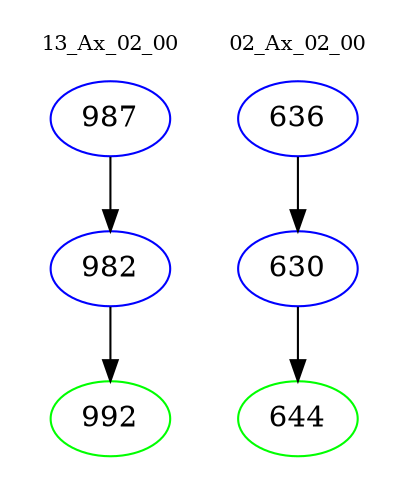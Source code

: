 digraph{
subgraph cluster_0 {
color = white
label = "13_Ax_02_00";
fontsize=10;
T0_987 [label="987", color="blue"]
T0_987 -> T0_982 [color="black"]
T0_982 [label="982", color="blue"]
T0_982 -> T0_992 [color="black"]
T0_992 [label="992", color="green"]
}
subgraph cluster_1 {
color = white
label = "02_Ax_02_00";
fontsize=10;
T1_636 [label="636", color="blue"]
T1_636 -> T1_630 [color="black"]
T1_630 [label="630", color="blue"]
T1_630 -> T1_644 [color="black"]
T1_644 [label="644", color="green"]
}
}
